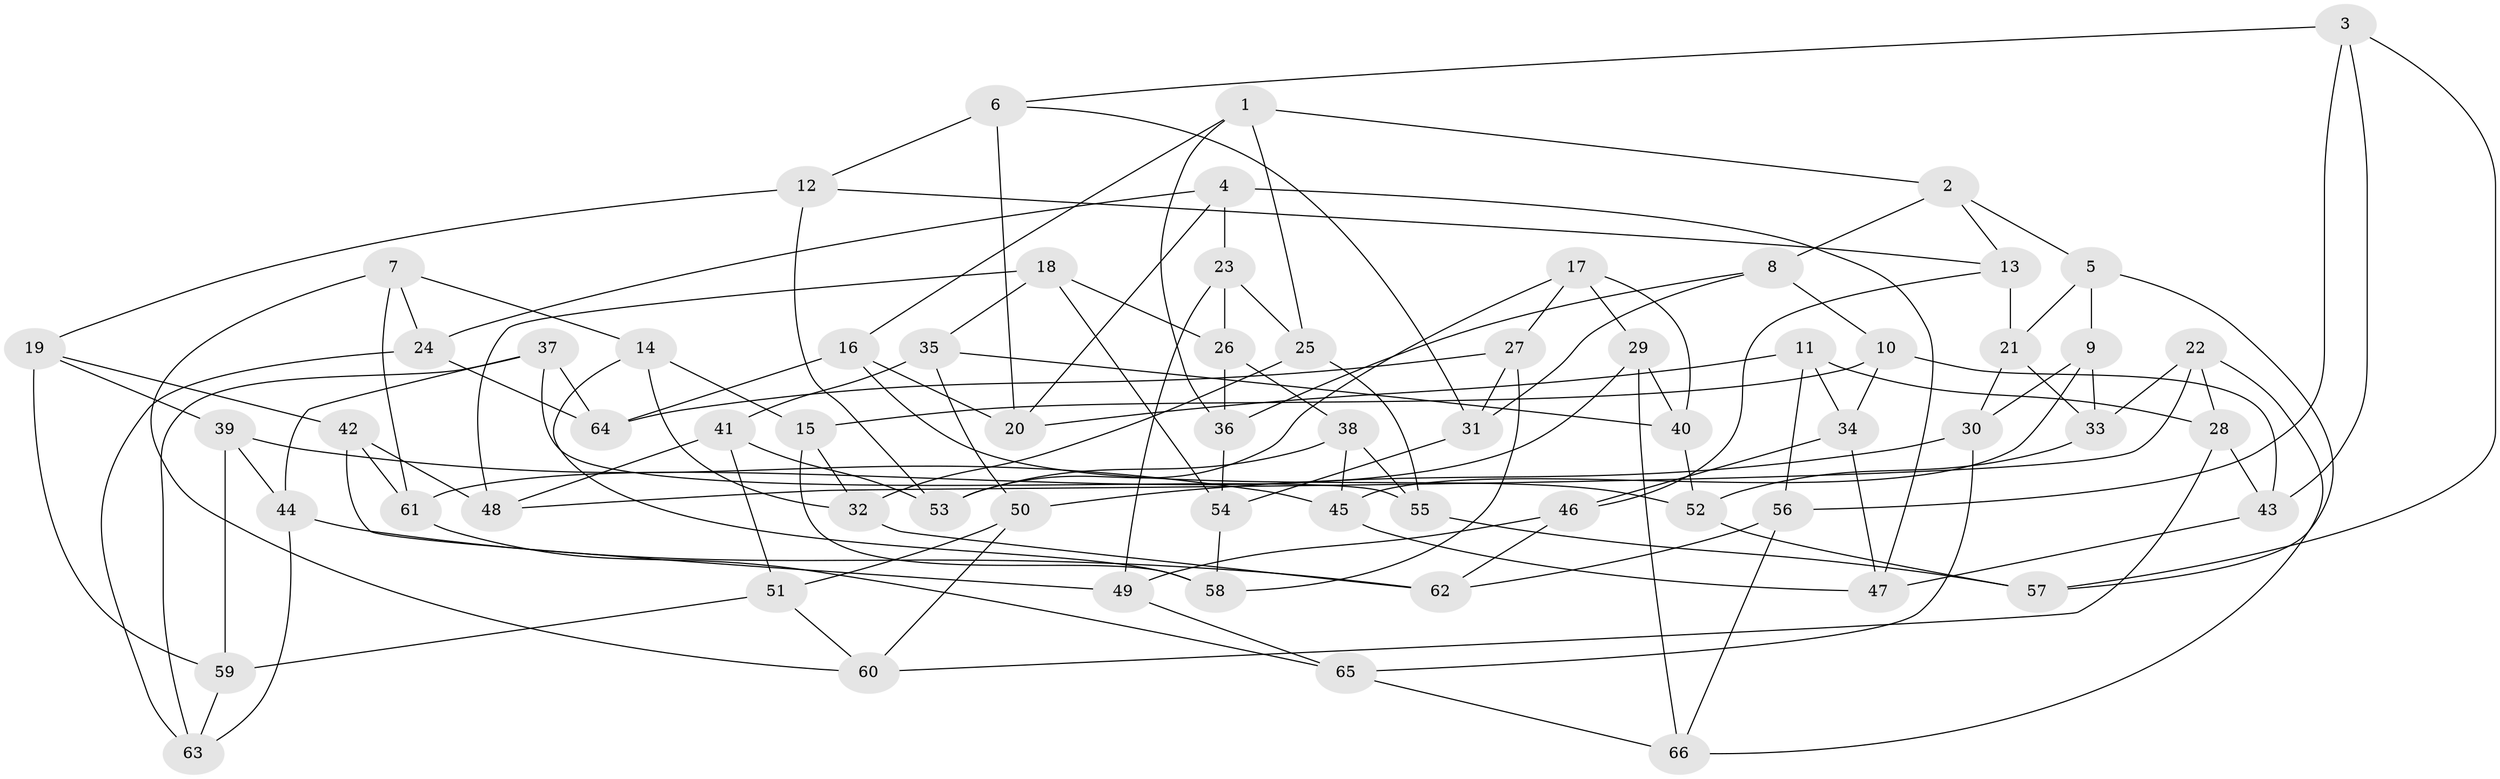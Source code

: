 // Generated by graph-tools (version 1.1) at 2025/02/03/09/25 03:02:59]
// undirected, 66 vertices, 132 edges
graph export_dot {
graph [start="1"]
  node [color=gray90,style=filled];
  1;
  2;
  3;
  4;
  5;
  6;
  7;
  8;
  9;
  10;
  11;
  12;
  13;
  14;
  15;
  16;
  17;
  18;
  19;
  20;
  21;
  22;
  23;
  24;
  25;
  26;
  27;
  28;
  29;
  30;
  31;
  32;
  33;
  34;
  35;
  36;
  37;
  38;
  39;
  40;
  41;
  42;
  43;
  44;
  45;
  46;
  47;
  48;
  49;
  50;
  51;
  52;
  53;
  54;
  55;
  56;
  57;
  58;
  59;
  60;
  61;
  62;
  63;
  64;
  65;
  66;
  1 -- 25;
  1 -- 2;
  1 -- 16;
  1 -- 36;
  2 -- 8;
  2 -- 5;
  2 -- 13;
  3 -- 56;
  3 -- 6;
  3 -- 57;
  3 -- 43;
  4 -- 24;
  4 -- 47;
  4 -- 23;
  4 -- 20;
  5 -- 21;
  5 -- 57;
  5 -- 9;
  6 -- 12;
  6 -- 31;
  6 -- 20;
  7 -- 14;
  7 -- 60;
  7 -- 61;
  7 -- 24;
  8 -- 10;
  8 -- 36;
  8 -- 31;
  9 -- 45;
  9 -- 33;
  9 -- 30;
  10 -- 43;
  10 -- 15;
  10 -- 34;
  11 -- 20;
  11 -- 34;
  11 -- 56;
  11 -- 28;
  12 -- 53;
  12 -- 13;
  12 -- 19;
  13 -- 46;
  13 -- 21;
  14 -- 15;
  14 -- 32;
  14 -- 58;
  15 -- 58;
  15 -- 32;
  16 -- 52;
  16 -- 20;
  16 -- 64;
  17 -- 27;
  17 -- 53;
  17 -- 40;
  17 -- 29;
  18 -- 54;
  18 -- 48;
  18 -- 35;
  18 -- 26;
  19 -- 42;
  19 -- 59;
  19 -- 39;
  21 -- 33;
  21 -- 30;
  22 -- 66;
  22 -- 33;
  22 -- 28;
  22 -- 48;
  23 -- 26;
  23 -- 25;
  23 -- 49;
  24 -- 64;
  24 -- 63;
  25 -- 32;
  25 -- 55;
  26 -- 38;
  26 -- 36;
  27 -- 58;
  27 -- 31;
  27 -- 64;
  28 -- 43;
  28 -- 60;
  29 -- 66;
  29 -- 40;
  29 -- 61;
  30 -- 65;
  30 -- 50;
  31 -- 54;
  32 -- 62;
  33 -- 52;
  34 -- 46;
  34 -- 47;
  35 -- 40;
  35 -- 41;
  35 -- 50;
  36 -- 54;
  37 -- 64;
  37 -- 44;
  37 -- 63;
  37 -- 55;
  38 -- 55;
  38 -- 53;
  38 -- 45;
  39 -- 59;
  39 -- 45;
  39 -- 44;
  40 -- 52;
  41 -- 53;
  41 -- 48;
  41 -- 51;
  42 -- 61;
  42 -- 49;
  42 -- 48;
  43 -- 47;
  44 -- 62;
  44 -- 63;
  45 -- 47;
  46 -- 49;
  46 -- 62;
  49 -- 65;
  50 -- 51;
  50 -- 60;
  51 -- 60;
  51 -- 59;
  52 -- 57;
  54 -- 58;
  55 -- 57;
  56 -- 66;
  56 -- 62;
  59 -- 63;
  61 -- 65;
  65 -- 66;
}
